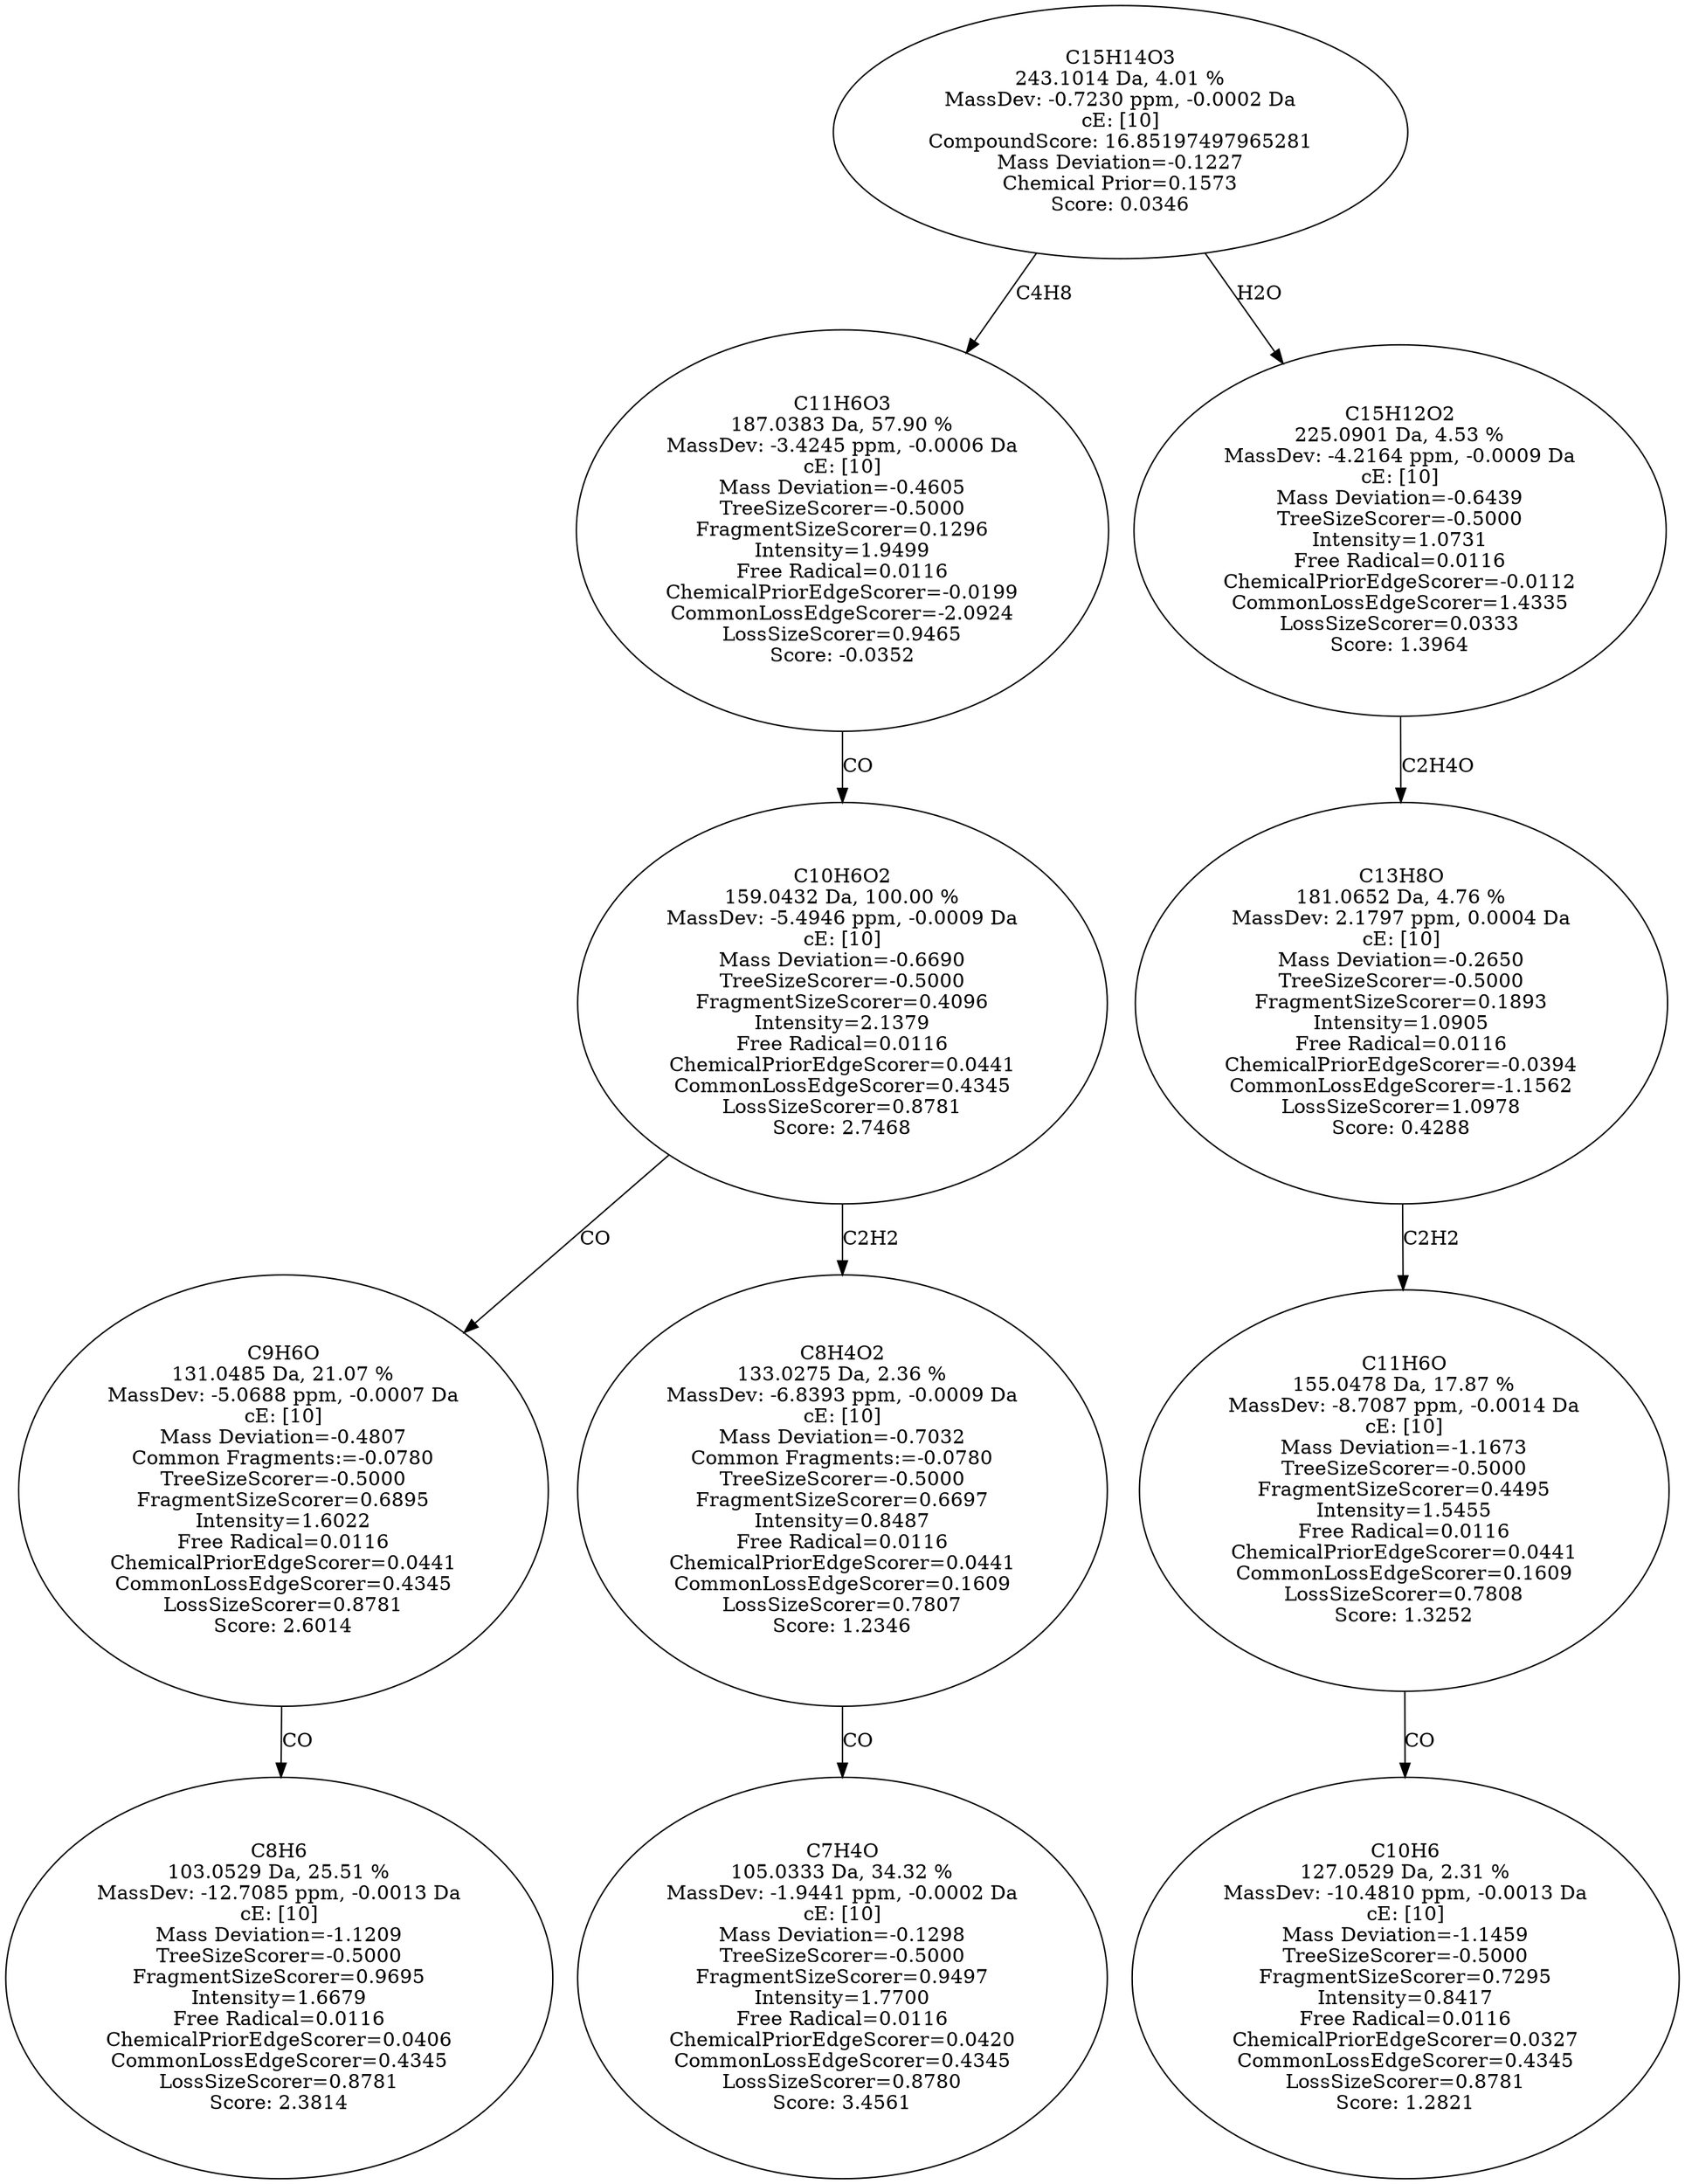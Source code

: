 strict digraph {
v1 [label="C8H6\n103.0529 Da, 25.51 %\nMassDev: -12.7085 ppm, -0.0013 Da\ncE: [10]\nMass Deviation=-1.1209\nTreeSizeScorer=-0.5000\nFragmentSizeScorer=0.9695\nIntensity=1.6679\nFree Radical=0.0116\nChemicalPriorEdgeScorer=0.0406\nCommonLossEdgeScorer=0.4345\nLossSizeScorer=0.8781\nScore: 2.3814"];
v2 [label="C9H6O\n131.0485 Da, 21.07 %\nMassDev: -5.0688 ppm, -0.0007 Da\ncE: [10]\nMass Deviation=-0.4807\nCommon Fragments:=-0.0780\nTreeSizeScorer=-0.5000\nFragmentSizeScorer=0.6895\nIntensity=1.6022\nFree Radical=0.0116\nChemicalPriorEdgeScorer=0.0441\nCommonLossEdgeScorer=0.4345\nLossSizeScorer=0.8781\nScore: 2.6014"];
v3 [label="C7H4O\n105.0333 Da, 34.32 %\nMassDev: -1.9441 ppm, -0.0002 Da\ncE: [10]\nMass Deviation=-0.1298\nTreeSizeScorer=-0.5000\nFragmentSizeScorer=0.9497\nIntensity=1.7700\nFree Radical=0.0116\nChemicalPriorEdgeScorer=0.0420\nCommonLossEdgeScorer=0.4345\nLossSizeScorer=0.8780\nScore: 3.4561"];
v4 [label="C8H4O2\n133.0275 Da, 2.36 %\nMassDev: -6.8393 ppm, -0.0009 Da\ncE: [10]\nMass Deviation=-0.7032\nCommon Fragments:=-0.0780\nTreeSizeScorer=-0.5000\nFragmentSizeScorer=0.6697\nIntensity=0.8487\nFree Radical=0.0116\nChemicalPriorEdgeScorer=0.0441\nCommonLossEdgeScorer=0.1609\nLossSizeScorer=0.7807\nScore: 1.2346"];
v5 [label="C10H6O2\n159.0432 Da, 100.00 %\nMassDev: -5.4946 ppm, -0.0009 Da\ncE: [10]\nMass Deviation=-0.6690\nTreeSizeScorer=-0.5000\nFragmentSizeScorer=0.4096\nIntensity=2.1379\nFree Radical=0.0116\nChemicalPriorEdgeScorer=0.0441\nCommonLossEdgeScorer=0.4345\nLossSizeScorer=0.8781\nScore: 2.7468"];
v6 [label="C11H6O3\n187.0383 Da, 57.90 %\nMassDev: -3.4245 ppm, -0.0006 Da\ncE: [10]\nMass Deviation=-0.4605\nTreeSizeScorer=-0.5000\nFragmentSizeScorer=0.1296\nIntensity=1.9499\nFree Radical=0.0116\nChemicalPriorEdgeScorer=-0.0199\nCommonLossEdgeScorer=-2.0924\nLossSizeScorer=0.9465\nScore: -0.0352"];
v7 [label="C10H6\n127.0529 Da, 2.31 %\nMassDev: -10.4810 ppm, -0.0013 Da\ncE: [10]\nMass Deviation=-1.1459\nTreeSizeScorer=-0.5000\nFragmentSizeScorer=0.7295\nIntensity=0.8417\nFree Radical=0.0116\nChemicalPriorEdgeScorer=0.0327\nCommonLossEdgeScorer=0.4345\nLossSizeScorer=0.8781\nScore: 1.2821"];
v8 [label="C11H6O\n155.0478 Da, 17.87 %\nMassDev: -8.7087 ppm, -0.0014 Da\ncE: [10]\nMass Deviation=-1.1673\nTreeSizeScorer=-0.5000\nFragmentSizeScorer=0.4495\nIntensity=1.5455\nFree Radical=0.0116\nChemicalPriorEdgeScorer=0.0441\nCommonLossEdgeScorer=0.1609\nLossSizeScorer=0.7808\nScore: 1.3252"];
v9 [label="C13H8O\n181.0652 Da, 4.76 %\nMassDev: 2.1797 ppm, 0.0004 Da\ncE: [10]\nMass Deviation=-0.2650\nTreeSizeScorer=-0.5000\nFragmentSizeScorer=0.1893\nIntensity=1.0905\nFree Radical=0.0116\nChemicalPriorEdgeScorer=-0.0394\nCommonLossEdgeScorer=-1.1562\nLossSizeScorer=1.0978\nScore: 0.4288"];
v10 [label="C15H12O2\n225.0901 Da, 4.53 %\nMassDev: -4.2164 ppm, -0.0009 Da\ncE: [10]\nMass Deviation=-0.6439\nTreeSizeScorer=-0.5000\nIntensity=1.0731\nFree Radical=0.0116\nChemicalPriorEdgeScorer=-0.0112\nCommonLossEdgeScorer=1.4335\nLossSizeScorer=0.0333\nScore: 1.3964"];
v11 [label="C15H14O3\n243.1014 Da, 4.01 %\nMassDev: -0.7230 ppm, -0.0002 Da\ncE: [10]\nCompoundScore: 16.85197497965281\nMass Deviation=-0.1227\nChemical Prior=0.1573\nScore: 0.0346"];
v2 -> v1 [label="CO"];
v5 -> v2 [label="CO"];
v4 -> v3 [label="CO"];
v5 -> v4 [label="C2H2"];
v6 -> v5 [label="CO"];
v11 -> v6 [label="C4H8"];
v8 -> v7 [label="CO"];
v9 -> v8 [label="C2H2"];
v10 -> v9 [label="C2H4O"];
v11 -> v10 [label="H2O"];
}